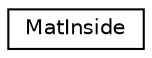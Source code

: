 digraph G
{
  edge [fontname="Helvetica",fontsize="10",labelfontname="Helvetica",labelfontsize="10"];
  node [fontname="Helvetica",fontsize="10",shape=record];
  rankdir=LR;
  Node1 [label="MatInside",height=0.2,width=0.4,color="black", fillcolor="white", style="filled",URL="$d8/db1/structMatInside.html"];
}

